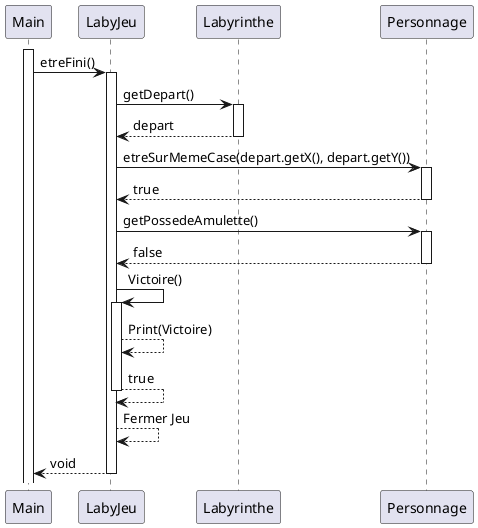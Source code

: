 @startuml
Participant Main
participant LabyJeu
participant Labyrinthe
participant Personnage
activate Main
Main -> LabyJeu : etreFini()
activate LabyJeu
LabyJeu -> Labyrinthe : getDepart()
activate Labyrinthe
Labyrinthe --> LabyJeu : depart
deactivate Labyrinthe

LabyJeu -> Personnage : etreSurMemeCase(depart.getX(), depart.getY())
activate Personnage
Personnage --> LabyJeu : true
deactivate Personnage
LabyJeu -> Personnage : getPossedeAmulette()
activate Personnage
Personnage --> LabyJeu : false
deactivate Personnage
LabyJeu -> LabyJeu : Victoire()
activate LabyJeu
LabyJeu --> LabyJeu : Print(Victoire)

LabyJeu --> LabyJeu : true
deactivate LabyJeu
LabyJeu --> LabyJeu : Fermer Jeu
LabyJeu --> Main : void


deactivate LabyJeu

@enduml